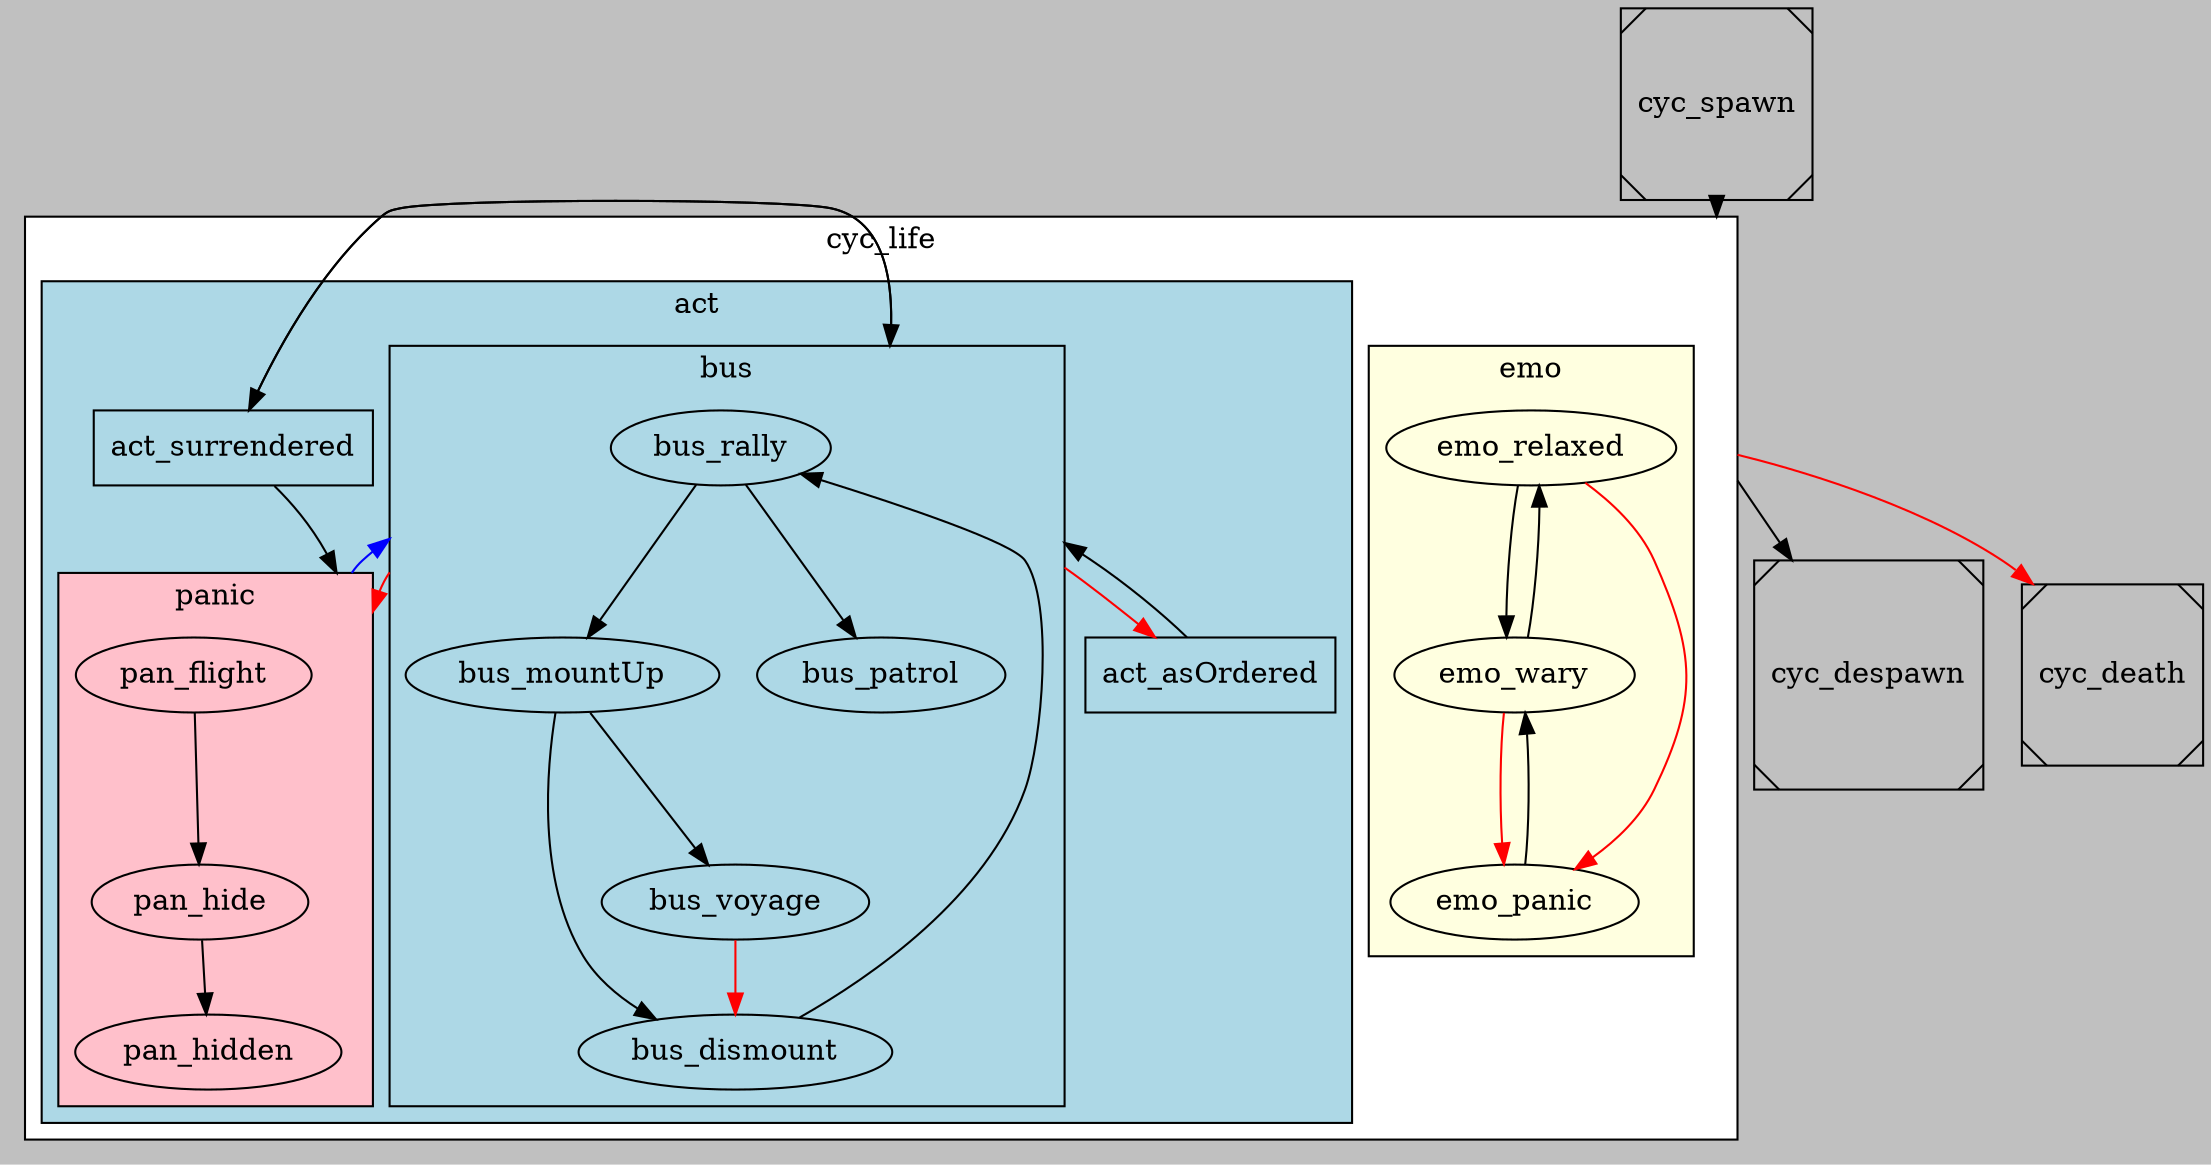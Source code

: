 digraph lifecycle {
    bgcolor="gray";
    compound=true;

    subgraph cluster_life {
        bgcolor="white";
        shape="Msquare";
        label="cyc_life";
        cluster_life_node [shape=point style=invis];

        subgraph cluster_emotions {
            bgcolor="lightyellow";
            label="emo";
            emo_relaxed -> emo_wary;
            {emo_wary, emo_relaxed} -> emo_panic [color="red"];
            emo_panic -> emo_wary -> emo_relaxed;
        }

        subgraph cluster_activities {
            bgcolor="lightblue";
            label="act";

            subgraph cluster_business {
                label="bus";
                cluster_business_node [shape=point style=invis];
                bus_rally -> bus_patrol;
                bus_rally -> bus_mountUp;
                bus_mountUp -> bus_voyage;
                bus_mountUp -> bus_dismount;
                bus_voyage -> bus_dismount [color=red]; # panic event
                bus_dismount -> bus_rally;
            }

            subgraph cluster_panic {
                bgcolor="pink";
                label="panic";
                cluster_panic_node [shape=point style=invis];
                pan_flight -> pan_hide -> pan_hidden;
            }

            act_asOrdered [shape=rectangle];
            act_surrendered [shape=rectangle];

            act_surrendered -> cluster_panic_node [lhead=cluster_panic];

            act_surrendered -> cluster_business_node [lhead=cluster_business];
            cluster_business_node -> act_surrendered [ltail=cluster_business];
            act_asOrdered -> cluster_business_node [lhead=cluster_business];
            cluster_business_node -> act_asOrdered [ltail=cluster_business color=red];

            cluster_panic_node -> cluster_business_node [color=blue lhead=cluster_business ltail=cluster_panic]
            cluster_business_node -> cluster_panic_node [ltail=cluster_business lhead=cluster_panic color=red]

        }
    }

    cyc_spawn [shape=Msquare];
    cyc_despawn [shape=Msquare];
    cyc_death [shape=Msquare];

    cyc_spawn -> cluster_life_node [lhead=cluster_life];
    cluster_life_node -> cyc_despawn [ltail=cluster_life];
    cluster_life_node -> cyc_death [ltail=cluster_life color=red];
}
